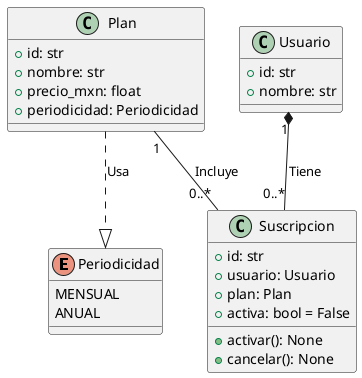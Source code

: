@startuml diseño

enum Periodicidad{
    MENSUAL
    ANUAL
}

class Usuario {
    +id: str
    +nombre: str
}

class Plan {
    +id: str
    +nombre: str
    +precio_mxn: float
    +periodicidad: Periodicidad
}

class Suscripcion {
    +id: str
    +usuario: Usuario
    +plan: Plan
    +activa: bool = False
    +activar(): None
    +cancelar(): None
}

Usuario "1" *-- "0..*" Suscripcion : Tiene
Plan "1" -- "0..*" Suscripcion : Incluye

Plan ..|> Periodicidad : Usa
' Suscripcion --> Usuario : usuario
' Suscripcion --> Plan : plan
@enduml